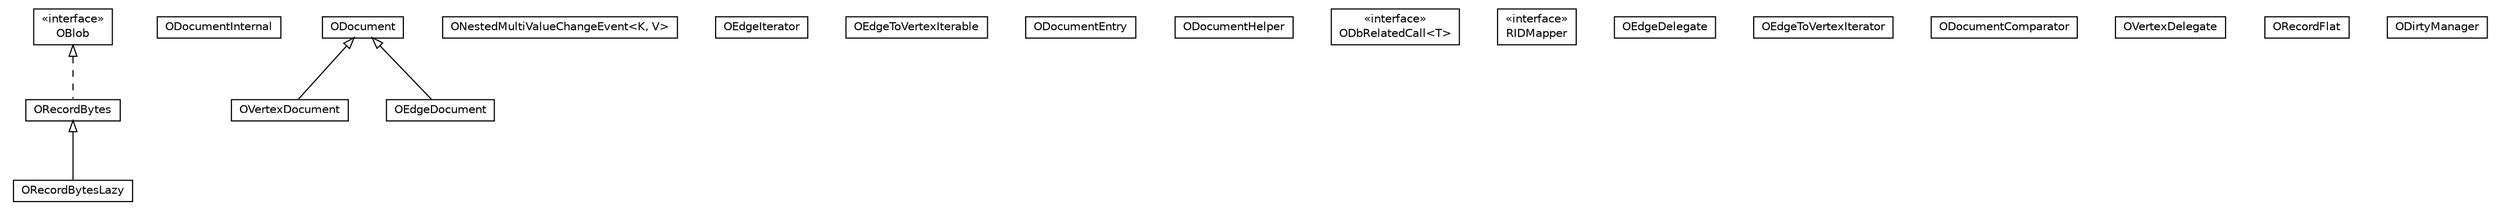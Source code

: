 #!/usr/local/bin/dot
#
# Class diagram 
# Generated by UMLGraph version R5_6-24-gf6e263 (http://www.umlgraph.org/)
#

digraph G {
	edge [fontname="Helvetica",fontsize=10,labelfontname="Helvetica",labelfontsize=10];
	node [fontname="Helvetica",fontsize=10,shape=plaintext];
	nodesep=0.25;
	ranksep=0.5;
	// com.orientechnologies.orient.core.record.impl.ORecordBytesLazy
	c111288 [label=<<table title="com.orientechnologies.orient.core.record.impl.ORecordBytesLazy" border="0" cellborder="1" cellspacing="0" cellpadding="2" port="p" href="./ORecordBytesLazy.html">
		<tr><td><table border="0" cellspacing="0" cellpadding="1">
<tr><td align="center" balign="center"> ORecordBytesLazy </td></tr>
		</table></td></tr>
		</table>>, URL="./ORecordBytesLazy.html", fontname="Helvetica", fontcolor="black", fontsize=10.0];
	// com.orientechnologies.orient.core.record.impl.ODocumentInternal
	c111289 [label=<<table title="com.orientechnologies.orient.core.record.impl.ODocumentInternal" border="0" cellborder="1" cellspacing="0" cellpadding="2" port="p" href="./ODocumentInternal.html">
		<tr><td><table border="0" cellspacing="0" cellpadding="1">
<tr><td align="center" balign="center"> ODocumentInternal </td></tr>
		</table></td></tr>
		</table>>, URL="./ODocumentInternal.html", fontname="Helvetica", fontcolor="black", fontsize=10.0];
	// com.orientechnologies.orient.core.record.impl.ODocument
	c111290 [label=<<table title="com.orientechnologies.orient.core.record.impl.ODocument" border="0" cellborder="1" cellspacing="0" cellpadding="2" port="p" href="./ODocument.html">
		<tr><td><table border="0" cellspacing="0" cellpadding="1">
<tr><td align="center" balign="center"> ODocument </td></tr>
		</table></td></tr>
		</table>>, URL="./ODocument.html", fontname="Helvetica", fontcolor="black", fontsize=10.0];
	// com.orientechnologies.orient.core.record.impl.OVertexDocument
	c111291 [label=<<table title="com.orientechnologies.orient.core.record.impl.OVertexDocument" border="0" cellborder="1" cellspacing="0" cellpadding="2" port="p" href="./OVertexDocument.html">
		<tr><td><table border="0" cellspacing="0" cellpadding="1">
<tr><td align="center" balign="center"> OVertexDocument </td></tr>
		</table></td></tr>
		</table>>, URL="./OVertexDocument.html", fontname="Helvetica", fontcolor="black", fontsize=10.0];
	// com.orientechnologies.orient.core.record.impl.ONestedMultiValueChangeEvent<K, V>
	c111292 [label=<<table title="com.orientechnologies.orient.core.record.impl.ONestedMultiValueChangeEvent" border="0" cellborder="1" cellspacing="0" cellpadding="2" port="p" href="./ONestedMultiValueChangeEvent.html">
		<tr><td><table border="0" cellspacing="0" cellpadding="1">
<tr><td align="center" balign="center"> ONestedMultiValueChangeEvent&lt;K, V&gt; </td></tr>
		</table></td></tr>
		</table>>, URL="./ONestedMultiValueChangeEvent.html", fontname="Helvetica", fontcolor="black", fontsize=10.0];
	// com.orientechnologies.orient.core.record.impl.OEdgeDocument
	c111293 [label=<<table title="com.orientechnologies.orient.core.record.impl.OEdgeDocument" border="0" cellborder="1" cellspacing="0" cellpadding="2" port="p" href="./OEdgeDocument.html">
		<tr><td><table border="0" cellspacing="0" cellpadding="1">
<tr><td align="center" balign="center"> OEdgeDocument </td></tr>
		</table></td></tr>
		</table>>, URL="./OEdgeDocument.html", fontname="Helvetica", fontcolor="black", fontsize=10.0];
	// com.orientechnologies.orient.core.record.impl.OEdgeIterator
	c111294 [label=<<table title="com.orientechnologies.orient.core.record.impl.OEdgeIterator" border="0" cellborder="1" cellspacing="0" cellpadding="2" port="p" href="./OEdgeIterator.html">
		<tr><td><table border="0" cellspacing="0" cellpadding="1">
<tr><td align="center" balign="center"> OEdgeIterator </td></tr>
		</table></td></tr>
		</table>>, URL="./OEdgeIterator.html", fontname="Helvetica", fontcolor="black", fontsize=10.0];
	// com.orientechnologies.orient.core.record.impl.OEdgeToVertexIterable
	c111295 [label=<<table title="com.orientechnologies.orient.core.record.impl.OEdgeToVertexIterable" border="0" cellborder="1" cellspacing="0" cellpadding="2" port="p" href="./OEdgeToVertexIterable.html">
		<tr><td><table border="0" cellspacing="0" cellpadding="1">
<tr><td align="center" balign="center"> OEdgeToVertexIterable </td></tr>
		</table></td></tr>
		</table>>, URL="./OEdgeToVertexIterable.html", fontname="Helvetica", fontcolor="black", fontsize=10.0];
	// com.orientechnologies.orient.core.record.impl.ODocumentEntry
	c111296 [label=<<table title="com.orientechnologies.orient.core.record.impl.ODocumentEntry" border="0" cellborder="1" cellspacing="0" cellpadding="2" port="p" href="./ODocumentEntry.html">
		<tr><td><table border="0" cellspacing="0" cellpadding="1">
<tr><td align="center" balign="center"> ODocumentEntry </td></tr>
		</table></td></tr>
		</table>>, URL="./ODocumentEntry.html", fontname="Helvetica", fontcolor="black", fontsize=10.0];
	// com.orientechnologies.orient.core.record.impl.ORecordBytes
	c111297 [label=<<table title="com.orientechnologies.orient.core.record.impl.ORecordBytes" border="0" cellborder="1" cellspacing="0" cellpadding="2" port="p" href="./ORecordBytes.html">
		<tr><td><table border="0" cellspacing="0" cellpadding="1">
<tr><td align="center" balign="center"> ORecordBytes </td></tr>
		</table></td></tr>
		</table>>, URL="./ORecordBytes.html", fontname="Helvetica", fontcolor="black", fontsize=10.0];
	// com.orientechnologies.orient.core.record.impl.OBlob
	c111298 [label=<<table title="com.orientechnologies.orient.core.record.impl.OBlob" border="0" cellborder="1" cellspacing="0" cellpadding="2" port="p" href="./OBlob.html">
		<tr><td><table border="0" cellspacing="0" cellpadding="1">
<tr><td align="center" balign="center"> &#171;interface&#187; </td></tr>
<tr><td align="center" balign="center"> OBlob </td></tr>
		</table></td></tr>
		</table>>, URL="./OBlob.html", fontname="Helvetica", fontcolor="black", fontsize=10.0];
	// com.orientechnologies.orient.core.record.impl.ODocumentHelper
	c111299 [label=<<table title="com.orientechnologies.orient.core.record.impl.ODocumentHelper" border="0" cellborder="1" cellspacing="0" cellpadding="2" port="p" href="./ODocumentHelper.html">
		<tr><td><table border="0" cellspacing="0" cellpadding="1">
<tr><td align="center" balign="center"> ODocumentHelper </td></tr>
		</table></td></tr>
		</table>>, URL="./ODocumentHelper.html", fontname="Helvetica", fontcolor="black", fontsize=10.0];
	// com.orientechnologies.orient.core.record.impl.ODocumentHelper.ODbRelatedCall<T>
	c111300 [label=<<table title="com.orientechnologies.orient.core.record.impl.ODocumentHelper.ODbRelatedCall" border="0" cellborder="1" cellspacing="0" cellpadding="2" port="p" href="./ODocumentHelper.ODbRelatedCall.html">
		<tr><td><table border="0" cellspacing="0" cellpadding="1">
<tr><td align="center" balign="center"> &#171;interface&#187; </td></tr>
<tr><td align="center" balign="center"> ODbRelatedCall&lt;T&gt; </td></tr>
		</table></td></tr>
		</table>>, URL="./ODocumentHelper.ODbRelatedCall.html", fontname="Helvetica", fontcolor="black", fontsize=10.0];
	// com.orientechnologies.orient.core.record.impl.ODocumentHelper.RIDMapper
	c111301 [label=<<table title="com.orientechnologies.orient.core.record.impl.ODocumentHelper.RIDMapper" border="0" cellborder="1" cellspacing="0" cellpadding="2" port="p" href="./ODocumentHelper.RIDMapper.html">
		<tr><td><table border="0" cellspacing="0" cellpadding="1">
<tr><td align="center" balign="center"> &#171;interface&#187; </td></tr>
<tr><td align="center" balign="center"> RIDMapper </td></tr>
		</table></td></tr>
		</table>>, URL="./ODocumentHelper.RIDMapper.html", fontname="Helvetica", fontcolor="black", fontsize=10.0];
	// com.orientechnologies.orient.core.record.impl.OEdgeDelegate
	c111302 [label=<<table title="com.orientechnologies.orient.core.record.impl.OEdgeDelegate" border="0" cellborder="1" cellspacing="0" cellpadding="2" port="p" href="./OEdgeDelegate.html">
		<tr><td><table border="0" cellspacing="0" cellpadding="1">
<tr><td align="center" balign="center"> OEdgeDelegate </td></tr>
		</table></td></tr>
		</table>>, URL="./OEdgeDelegate.html", fontname="Helvetica", fontcolor="black", fontsize=10.0];
	// com.orientechnologies.orient.core.record.impl.OEdgeToVertexIterator
	c111303 [label=<<table title="com.orientechnologies.orient.core.record.impl.OEdgeToVertexIterator" border="0" cellborder="1" cellspacing="0" cellpadding="2" port="p" href="./OEdgeToVertexIterator.html">
		<tr><td><table border="0" cellspacing="0" cellpadding="1">
<tr><td align="center" balign="center"> OEdgeToVertexIterator </td></tr>
		</table></td></tr>
		</table>>, URL="./OEdgeToVertexIterator.html", fontname="Helvetica", fontcolor="black", fontsize=10.0];
	// com.orientechnologies.orient.core.record.impl.ODocumentComparator
	c111304 [label=<<table title="com.orientechnologies.orient.core.record.impl.ODocumentComparator" border="0" cellborder="1" cellspacing="0" cellpadding="2" port="p" href="./ODocumentComparator.html">
		<tr><td><table border="0" cellspacing="0" cellpadding="1">
<tr><td align="center" balign="center"> ODocumentComparator </td></tr>
		</table></td></tr>
		</table>>, URL="./ODocumentComparator.html", fontname="Helvetica", fontcolor="black", fontsize=10.0];
	// com.orientechnologies.orient.core.record.impl.OVertexDelegate
	c111305 [label=<<table title="com.orientechnologies.orient.core.record.impl.OVertexDelegate" border="0" cellborder="1" cellspacing="0" cellpadding="2" port="p" href="./OVertexDelegate.html">
		<tr><td><table border="0" cellspacing="0" cellpadding="1">
<tr><td align="center" balign="center"> OVertexDelegate </td></tr>
		</table></td></tr>
		</table>>, URL="./OVertexDelegate.html", fontname="Helvetica", fontcolor="black", fontsize=10.0];
	// com.orientechnologies.orient.core.record.impl.ORecordFlat
	c111306 [label=<<table title="com.orientechnologies.orient.core.record.impl.ORecordFlat" border="0" cellborder="1" cellspacing="0" cellpadding="2" port="p" href="./ORecordFlat.html">
		<tr><td><table border="0" cellspacing="0" cellpadding="1">
<tr><td align="center" balign="center"> ORecordFlat </td></tr>
		</table></td></tr>
		</table>>, URL="./ORecordFlat.html", fontname="Helvetica", fontcolor="black", fontsize=10.0];
	// com.orientechnologies.orient.core.record.impl.ODirtyManager
	c111307 [label=<<table title="com.orientechnologies.orient.core.record.impl.ODirtyManager" border="0" cellborder="1" cellspacing="0" cellpadding="2" port="p" href="./ODirtyManager.html">
		<tr><td><table border="0" cellspacing="0" cellpadding="1">
<tr><td align="center" balign="center"> ODirtyManager </td></tr>
		</table></td></tr>
		</table>>, URL="./ODirtyManager.html", fontname="Helvetica", fontcolor="black", fontsize=10.0];
	//com.orientechnologies.orient.core.record.impl.ORecordBytesLazy extends com.orientechnologies.orient.core.record.impl.ORecordBytes
	c111297:p -> c111288:p [dir=back,arrowtail=empty];
	//com.orientechnologies.orient.core.record.impl.OVertexDocument extends com.orientechnologies.orient.core.record.impl.ODocument
	c111290:p -> c111291:p [dir=back,arrowtail=empty];
	//com.orientechnologies.orient.core.record.impl.OEdgeDocument extends com.orientechnologies.orient.core.record.impl.ODocument
	c111290:p -> c111293:p [dir=back,arrowtail=empty];
	//com.orientechnologies.orient.core.record.impl.ORecordBytes implements com.orientechnologies.orient.core.record.impl.OBlob
	c111298:p -> c111297:p [dir=back,arrowtail=empty,style=dashed];
}

